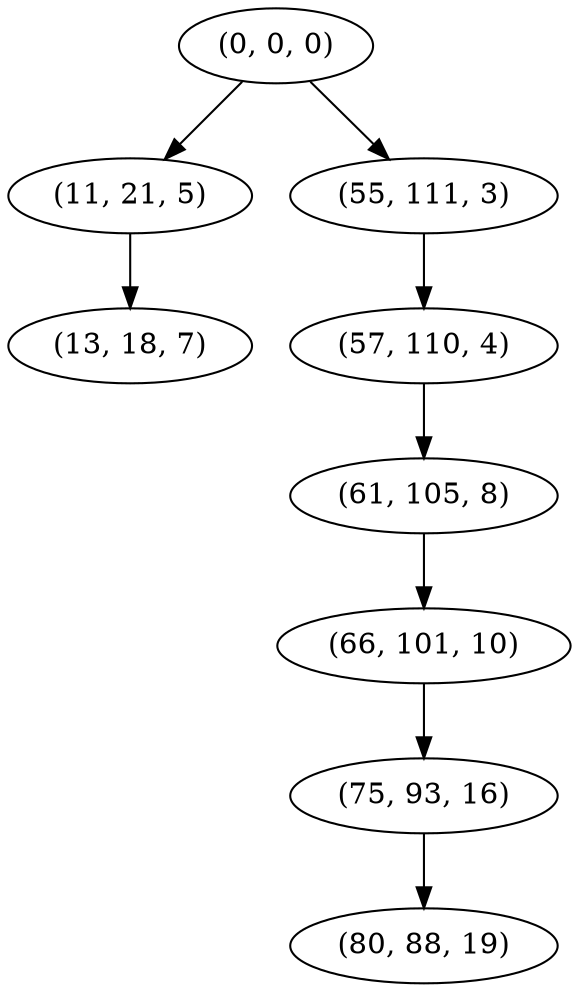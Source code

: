 digraph tree {
    "(0, 0, 0)";
    "(11, 21, 5)";
    "(13, 18, 7)";
    "(55, 111, 3)";
    "(57, 110, 4)";
    "(61, 105, 8)";
    "(66, 101, 10)";
    "(75, 93, 16)";
    "(80, 88, 19)";
    "(0, 0, 0)" -> "(11, 21, 5)";
    "(0, 0, 0)" -> "(55, 111, 3)";
    "(11, 21, 5)" -> "(13, 18, 7)";
    "(55, 111, 3)" -> "(57, 110, 4)";
    "(57, 110, 4)" -> "(61, 105, 8)";
    "(61, 105, 8)" -> "(66, 101, 10)";
    "(66, 101, 10)" -> "(75, 93, 16)";
    "(75, 93, 16)" -> "(80, 88, 19)";
}
